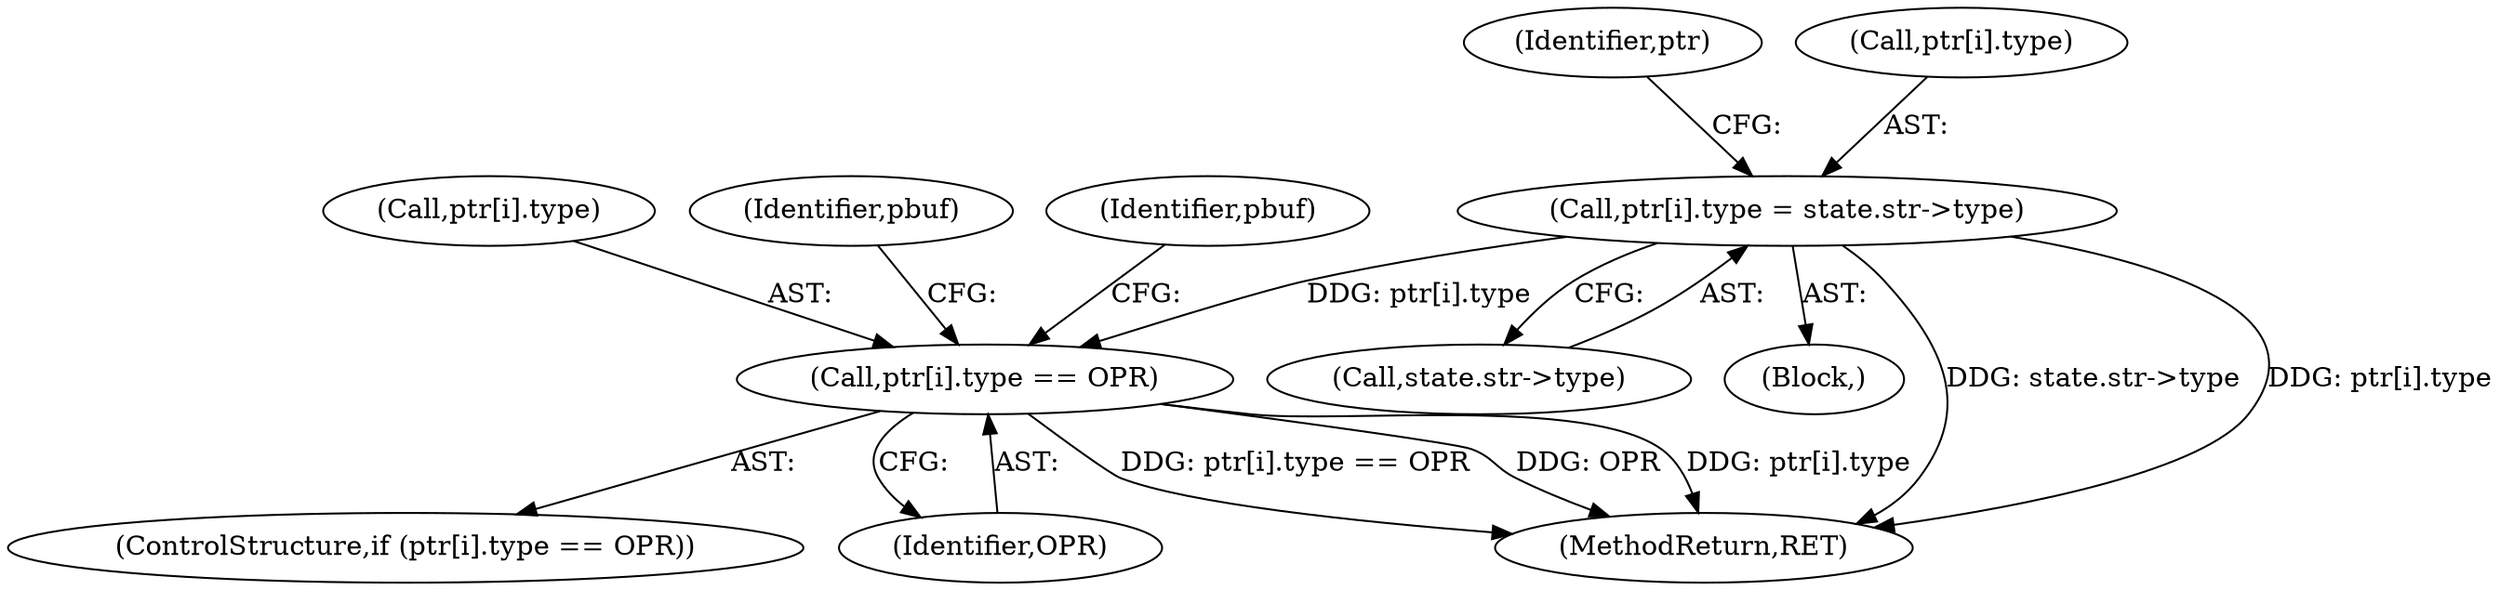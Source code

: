 digraph "0_postgres_31400a673325147e1205326008e32135a78b4d8a_5@pointer" {
"1000221" [label="(Call,ptr[i].type = state.str->type)"];
"1000286" [label="(Call,ptr[i].type == OPR)"];
"1000287" [label="(Call,ptr[i].type)"];
"1000227" [label="(Call,state.str->type)"];
"1000295" [label="(Identifier,pbuf)"];
"1000310" [label="(Identifier,pbuf)"];
"1000286" [label="(Call,ptr[i].type == OPR)"];
"1000221" [label="(Call,ptr[i].type = state.str->type)"];
"1000235" [label="(Identifier,ptr)"];
"1000285" [label="(ControlStructure,if (ptr[i].type == OPR))"];
"1000292" [label="(Identifier,OPR)"];
"1000220" [label="(Block,)"];
"1000222" [label="(Call,ptr[i].type)"];
"1000329" [label="(MethodReturn,RET)"];
"1000221" -> "1000220"  [label="AST: "];
"1000221" -> "1000227"  [label="CFG: "];
"1000222" -> "1000221"  [label="AST: "];
"1000227" -> "1000221"  [label="AST: "];
"1000235" -> "1000221"  [label="CFG: "];
"1000221" -> "1000329"  [label="DDG: state.str->type"];
"1000221" -> "1000329"  [label="DDG: ptr[i].type"];
"1000221" -> "1000286"  [label="DDG: ptr[i].type"];
"1000286" -> "1000285"  [label="AST: "];
"1000286" -> "1000292"  [label="CFG: "];
"1000287" -> "1000286"  [label="AST: "];
"1000292" -> "1000286"  [label="AST: "];
"1000295" -> "1000286"  [label="CFG: "];
"1000310" -> "1000286"  [label="CFG: "];
"1000286" -> "1000329"  [label="DDG: ptr[i].type == OPR"];
"1000286" -> "1000329"  [label="DDG: OPR"];
"1000286" -> "1000329"  [label="DDG: ptr[i].type"];
}
